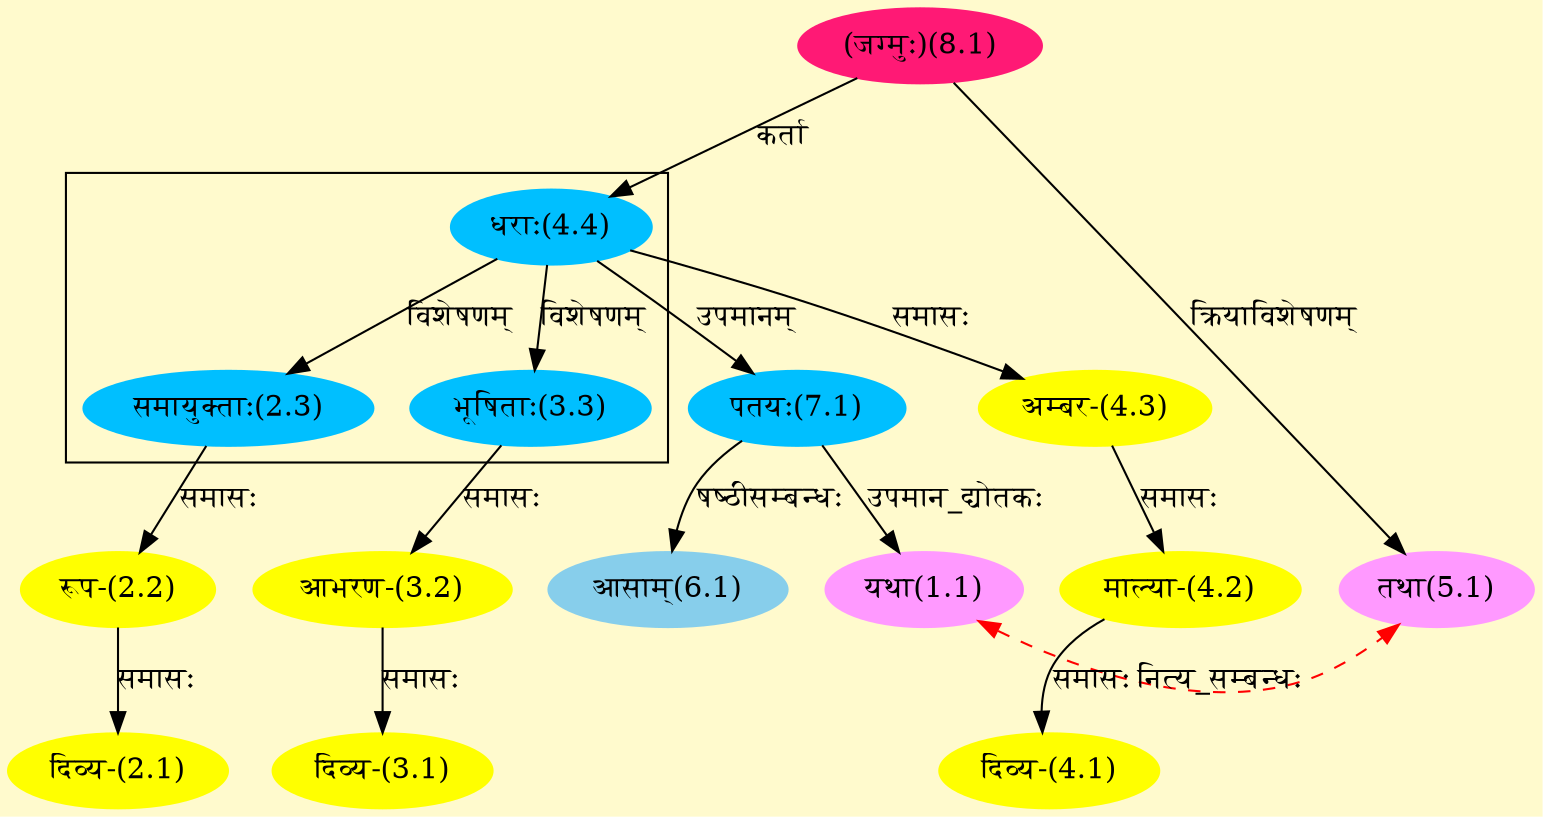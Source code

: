 digraph G{
rankdir=BT;
 compound=true;
 bgcolor="lemonchiffon1";

subgraph cluster_1{
Node2_3 [style=filled, color="#00BFFF" label = "समायुक्ताः(2.3)"]
Node4_4 [style=filled, color="#00BFFF" label = "धराः(4.4)"]
Node3_3 [style=filled, color="#00BFFF" label = "भूषिताः(3.3)"]

}
Node1_1 [style=filled, color="#FF99FF" label = "यथा(1.1)"]
Node7_1 [style=filled, color="#00BFFF" label = "पतयः(7.1)"]
Node5_1 [style=filled, color="#FF99FF" label = "तथा(5.1)"]
Node2_1 [style=filled, color="#FFFF00" label = "दिव्य-(2.1)"]
Node2_2 [style=filled, color="#FFFF00" label = "रूप-(2.2)"]
Node2_3 [style=filled, color="#00BFFF" label = "समायुक्ताः(2.3)"]
Node3_1 [style=filled, color="#FFFF00" label = "दिव्य-(3.1)"]
Node3_2 [style=filled, color="#FFFF00" label = "आभरण-(3.2)"]
Node3_3 [style=filled, color="#00BFFF" label = "भूषिताः(3.3)"]
Node4_1 [style=filled, color="#FFFF00" label = "दिव्य-(4.1)"]
Node4_2 [style=filled, color="#FFFF00" label = "माल्या-(4.2)"]
Node4_3 [style=filled, color="#FFFF00" label = "अम्बर-(4.3)"]
Node4_4 [style=filled, color="#00BFFF" label = "धराः(4.4)"]
Node8_1 [style=filled, color="#FF1975" label = "(जग्मुः)(8.1)"]
Node6_1 [style=filled, color="#87CEEB" label = "आसाम्(6.1)"]
{rank = same; Node1_1; Node5_1;}
/* Start of Relations section */

Node1_1 -> Node7_1 [  label="उपमान_द्योतकः"  dir="back" ]
Node1_1 -> Node5_1 [ style=dashed color="red" label="नित्य_सम्बन्धः"  dir="both" ]
Node2_1 -> Node2_2 [  label="समासः"  dir="back" ]
Node2_2 -> Node2_3 [  label="समासः"  dir="back" ]
Node2_3 -> Node4_4 [  label="विशेषणम्"  dir="back" ]
Node3_1 -> Node3_2 [  label="समासः"  dir="back" ]
Node3_2 -> Node3_3 [  label="समासः"  dir="back" ]
Node3_3 -> Node4_4 [  label="विशेषणम्"  dir="back" ]
Node4_1 -> Node4_2 [  label="समासः"  dir="back" ]
Node4_2 -> Node4_3 [  label="समासः"  dir="back" ]
Node4_3 -> Node4_4 [  label="समासः"  dir="back" ]
Node4_4 -> Node8_1 [  label="कर्ता"  dir="back" ]
Node5_1 -> Node8_1 [  label="क्रियाविशेषणम्"  dir="back" ]
Node6_1 -> Node7_1 [  label="षष्ठीसम्बन्धः"  dir="back" ]
Node7_1 -> Node4_4 [  label="उपमानम्"  dir="back" ]
}
